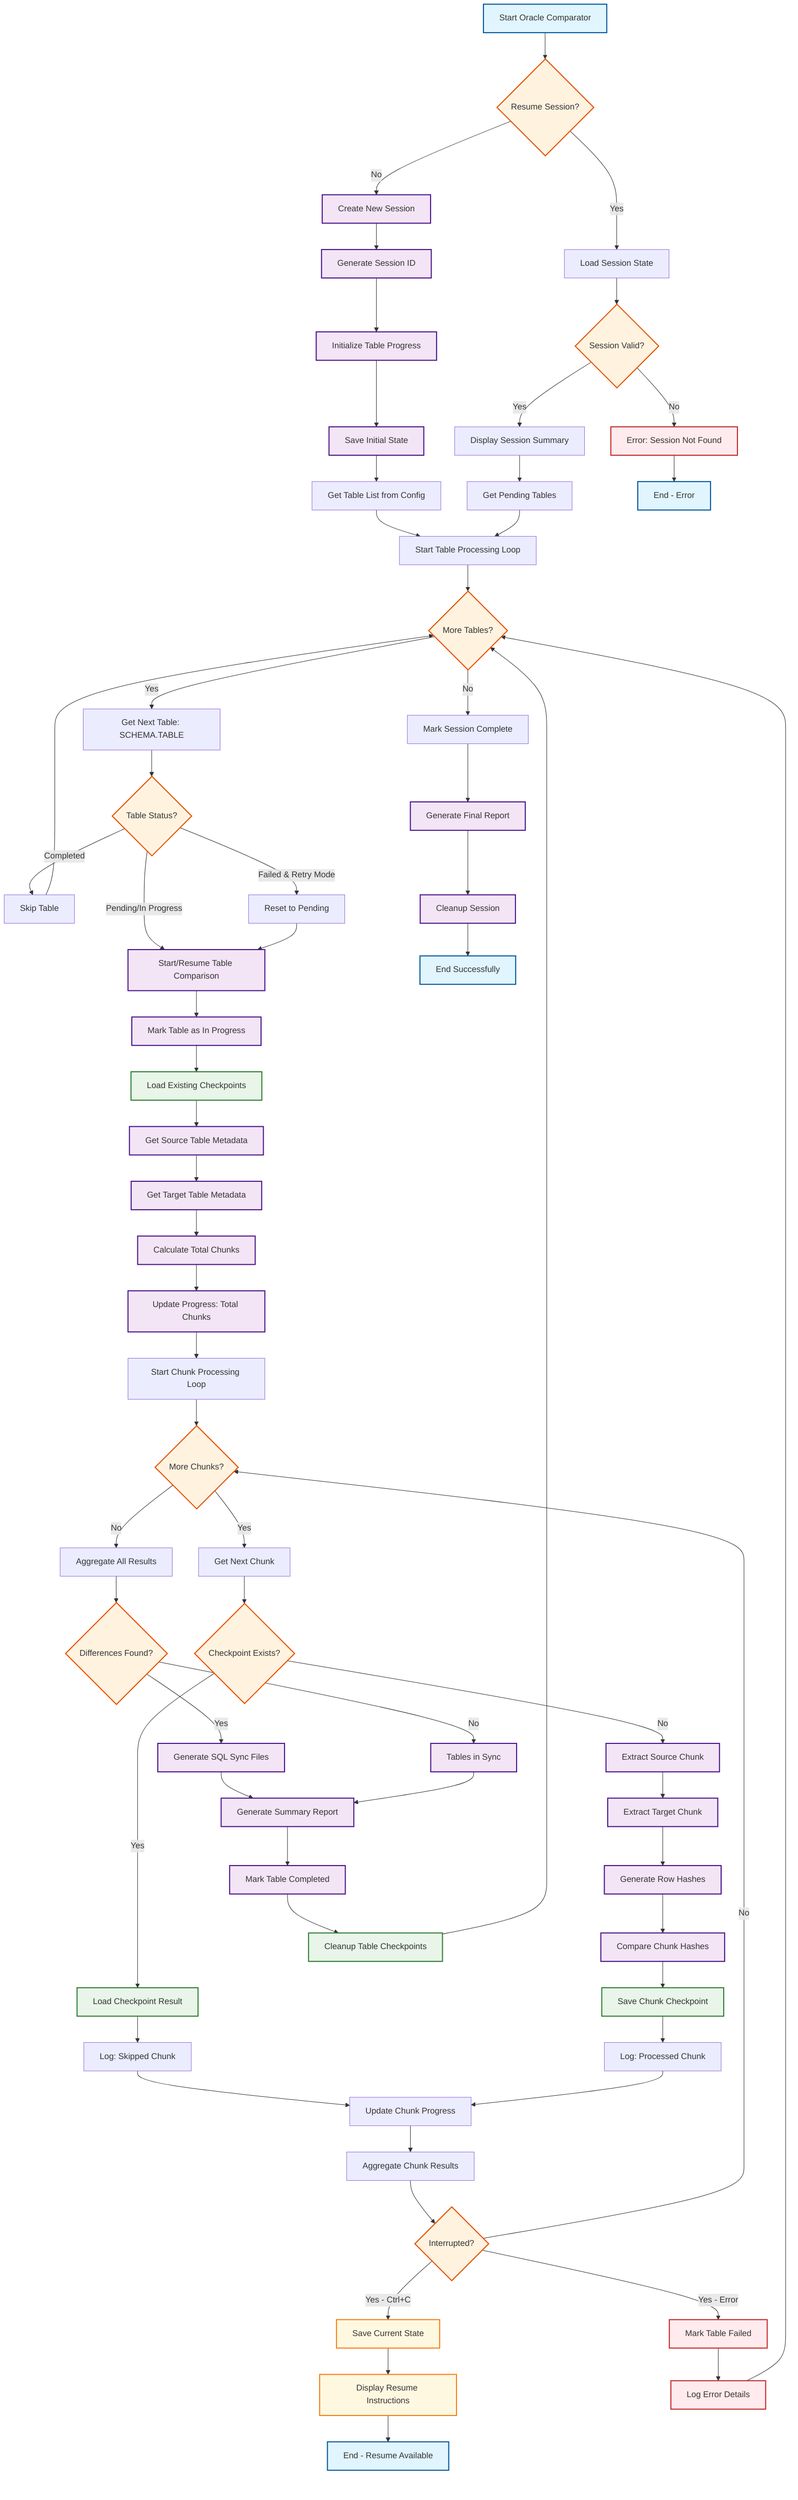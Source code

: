 graph TD
    A[Start Oracle Comparator] --> B{Resume Session?}
    
    B -->|No| C[Create New Session]
    B -->|Yes| D[Load Session State]
    
    C --> E[Generate Session ID]
    E --> F[Initialize Table Progress]
    F --> G[Save Initial State]
    
    D --> H{Session Valid?}
    H -->|No| I[Error: Session Not Found]
    H -->|Yes| J[Display Session Summary]
    
    G --> K[Get Table List from Config]
    J --> L[Get Pending Tables]
    
    K --> M[Start Table Processing Loop]
    L --> M
    
    M --> N{More Tables?}
    N -->|No| O[Mark Session Complete]
    N -->|Yes| P[Get Next Table: SCHEMA.TABLE]
    
    P --> Q{Table Status?}
    Q -->|Completed| R[Skip Table]
    Q -->|Failed & Retry Mode| S[Reset to Pending]
    Q -->|Pending/In Progress| T[Start/Resume Table Comparison]
    
    R --> N
    S --> T
    
    T --> U[Mark Table as In Progress]
    U --> V[Load Existing Checkpoints]
    V --> W[Get Source Table Metadata]
    W --> X[Get Target Table Metadata]
    
    X --> Y[Calculate Total Chunks]
    Y --> Z[Update Progress: Total Chunks]
    Z --> AA[Start Chunk Processing Loop]
    
    AA --> BB{More Chunks?}
    BB -->|No| CC[Aggregate All Results]
    BB -->|Yes| DD[Get Next Chunk]
    
    DD --> EE{Checkpoint Exists?}
    EE -->|Yes| FF[Load Checkpoint Result]
    EE -->|No| GG[Extract Source Chunk]
    
    FF --> HH[Log: Skipped Chunk]
    GG --> II[Extract Target Chunk]
    II --> JJ[Generate Row Hashes]
    JJ --> KK[Compare Chunk Hashes]
    KK --> LL[Save Chunk Checkpoint]
    LL --> MM[Log: Processed Chunk]
    
    HH --> NN[Update Chunk Progress]
    MM --> NN
    NN --> OO[Aggregate Chunk Results]
    OO --> PP{Interrupted?}
    
    PP -->|Yes - Ctrl+C| QQ[Save Current State]
    PP -->|Yes - Error| RR[Mark Table Failed]
    PP -->|No| BB
    
    QQ --> SS[Display Resume Instructions]
    RR --> TT[Log Error Details]
    TT --> N
    
    CC --> UU{Differences Found?}
    UU -->|Yes| VV[Generate SQL Sync Files]
    UU -->|No| WW[Tables in Sync]
    
    VV --> XX[Generate Summary Report]
    WW --> XX
    XX --> YY[Mark Table Completed]
    YY --> ZZ[Cleanup Table Checkpoints]
    ZZ --> N
    
    O --> AAA[Generate Final Report]
    AAA --> BBB[Cleanup Session]
    BBB --> CCC[End Successfully]
    
    SS --> DDD[End - Resume Available]
    I --> EEE[End - Error]
    
    %% Styling
    classDef startEnd fill:#e1f5fe,stroke:#01579b,stroke-width:2px
    classDef process fill:#f3e5f5,stroke:#4a148c,stroke-width:2px
    classDef decision fill:#fff3e0,stroke:#e65100,stroke-width:2px
    classDef checkpoint fill:#e8f5e8,stroke:#2e7d32,stroke-width:2px
    classDef error fill:#ffebee,stroke:#c62828,stroke-width:2px
    classDef interrupt fill:#fff8e1,stroke:#f57f17,stroke-width:2px
    
    class A,CCC,DDD,EEE startEnd
    class C,E,F,G,T,U,W,X,Y,Z,GG,II,JJ,KK,VV,WW,XX,YY,AAA,BBB process
    class B,H,N,Q,BB,EE,UU,PP decision
    class V,FF,LL,ZZ checkpoint
    class I,RR,TT error
    class QQ,SS interrupt